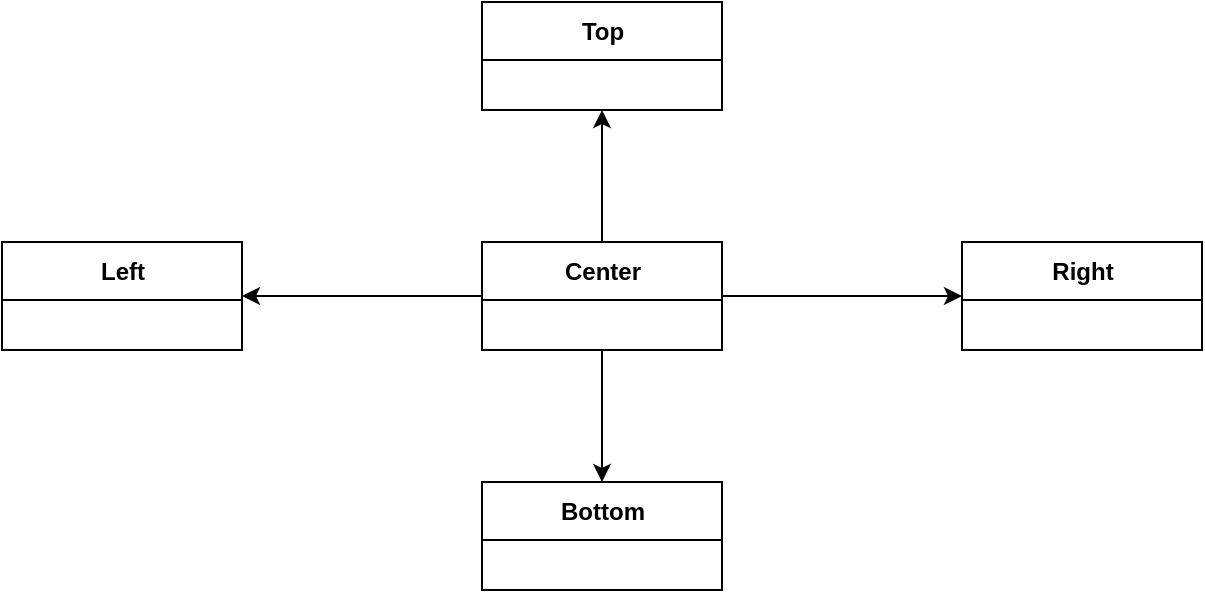 <mxfile>
    <diagram id="RpFYmOD_BcnMsxDmFIyq" name="主要クラス概要">
        <mxGraphModel dx="1121" dy="481" grid="1" gridSize="10" guides="1" tooltips="1" connect="1" arrows="1" fold="1" page="1" pageScale="1" pageWidth="1169" pageHeight="827" math="0" shadow="0">
            <root>
                <mxCell id="0"/>
                <mxCell id="1" parent="0"/>
                <mxCell id="EcerAdRlv5QST3N77vF3-5" style="edgeStyle=orthogonalEdgeStyle;rounded=0;orthogonalLoop=1;jettySize=auto;html=1;entryX=0;entryY=0.5;entryDx=0;entryDy=0;" edge="1" parent="1" source="5" target="x2cy4W83olCkN1aDR5FC-14">
                    <mxGeometry relative="1" as="geometry"/>
                </mxCell>
                <mxCell id="EcerAdRlv5QST3N77vF3-6" style="edgeStyle=orthogonalEdgeStyle;rounded=0;orthogonalLoop=1;jettySize=auto;html=1;entryX=1;entryY=0.5;entryDx=0;entryDy=0;" edge="1" parent="1" source="5" target="x2cy4W83olCkN1aDR5FC-13">
                    <mxGeometry relative="1" as="geometry"/>
                </mxCell>
                <mxCell id="EcerAdRlv5QST3N77vF3-7" style="edgeStyle=orthogonalEdgeStyle;rounded=0;orthogonalLoop=1;jettySize=auto;html=1;entryX=0.5;entryY=1;entryDx=0;entryDy=0;" edge="1" parent="1" source="5" target="x2cy4W83olCkN1aDR5FC-7">
                    <mxGeometry relative="1" as="geometry"/>
                </mxCell>
                <mxCell id="EcerAdRlv5QST3N77vF3-8" style="edgeStyle=orthogonalEdgeStyle;rounded=0;orthogonalLoop=1;jettySize=auto;html=1;" edge="1" parent="1" source="5" target="x2cy4W83olCkN1aDR5FC-12">
                    <mxGeometry relative="1" as="geometry"/>
                </mxCell>
                <mxCell id="5" value="Center" style="swimlane;fontStyle=1;align=center;verticalAlign=middle;childLayout=stackLayout;horizontal=1;startSize=29;horizontalStack=0;resizeParent=1;resizeParentMax=0;resizeLast=0;collapsible=0;marginBottom=0;html=1;" parent="1" vertex="1">
                    <mxGeometry x="400" y="240" width="120" height="54" as="geometry"/>
                </mxCell>
                <mxCell id="x2cy4W83olCkN1aDR5FC-7" value="Top" style="swimlane;fontStyle=1;align=center;verticalAlign=middle;childLayout=stackLayout;horizontal=1;startSize=29;horizontalStack=0;resizeParent=1;resizeParentMax=0;resizeLast=0;collapsible=0;marginBottom=0;html=1;" vertex="1" parent="1">
                    <mxGeometry x="400" y="120" width="120" height="54" as="geometry"/>
                </mxCell>
                <mxCell id="x2cy4W83olCkN1aDR5FC-12" value="Bottom" style="swimlane;fontStyle=1;align=center;verticalAlign=middle;childLayout=stackLayout;horizontal=1;startSize=29;horizontalStack=0;resizeParent=1;resizeParentMax=0;resizeLast=0;collapsible=0;marginBottom=0;html=1;" vertex="1" parent="1">
                    <mxGeometry x="400" y="360" width="120" height="54" as="geometry"/>
                </mxCell>
                <mxCell id="x2cy4W83olCkN1aDR5FC-13" value="Left" style="swimlane;fontStyle=1;align=center;verticalAlign=middle;childLayout=stackLayout;horizontal=1;startSize=29;horizontalStack=0;resizeParent=1;resizeParentMax=0;resizeLast=0;collapsible=0;marginBottom=0;html=1;" vertex="1" parent="1">
                    <mxGeometry x="160" y="240" width="120" height="54" as="geometry"/>
                </mxCell>
                <mxCell id="x2cy4W83olCkN1aDR5FC-14" value="Right" style="swimlane;fontStyle=1;align=center;verticalAlign=middle;childLayout=stackLayout;horizontal=1;startSize=29;horizontalStack=0;resizeParent=1;resizeParentMax=0;resizeLast=0;collapsible=0;marginBottom=0;html=1;" vertex="1" parent="1">
                    <mxGeometry x="640" y="240" width="120" height="54" as="geometry"/>
                </mxCell>
            </root>
        </mxGraphModel>
    </diagram>
    <diagram id="rrQuDNouf_YyUUG2s8bH" name="Topクラス概要">
        <mxGraphModel dx="1121" dy="481" grid="1" gridSize="10" guides="1" tooltips="1" connect="1" arrows="1" fold="1" page="1" pageScale="1" pageWidth="1169" pageHeight="827" math="0" shadow="0">
            <root>
                <mxCell id="FB9HXwfBE5hu0cVKkT1W-0"/>
                <mxCell id="FB9HXwfBE5hu0cVKkT1W-1" parent="FB9HXwfBE5hu0cVKkT1W-0"/>
                <mxCell id="W9epGnvoaajZB40m9MXd-0" style="edgeStyle=orthogonalEdgeStyle;rounded=0;orthogonalLoop=1;jettySize=auto;html=1;entryX=0;entryY=0.5;entryDx=0;entryDy=0;" edge="1" parent="FB9HXwfBE5hu0cVKkT1W-1" source="VBUCHWbq_ADSbDXC5AeN-0" target="VBUCHWbq_ADSbDXC5AeN-1">
                    <mxGeometry relative="1" as="geometry"/>
                </mxCell>
                <mxCell id="W9epGnvoaajZB40m9MXd-1" style="edgeStyle=orthogonalEdgeStyle;rounded=0;orthogonalLoop=1;jettySize=auto;html=1;entryX=1;entryY=0.5;entryDx=0;entryDy=0;" edge="1" parent="FB9HXwfBE5hu0cVKkT1W-1" source="VBUCHWbq_ADSbDXC5AeN-0" target="VBUCHWbq_ADSbDXC5AeN-2">
                    <mxGeometry relative="1" as="geometry"/>
                </mxCell>
                <mxCell id="VBUCHWbq_ADSbDXC5AeN-0" value="Top" style="swimlane;fontStyle=1;align=center;verticalAlign=middle;childLayout=stackLayout;horizontal=1;startSize=29;horizontalStack=0;resizeParent=1;resizeParentMax=0;resizeLast=0;collapsible=0;marginBottom=0;html=1;" vertex="1" parent="FB9HXwfBE5hu0cVKkT1W-1">
                    <mxGeometry x="440" y="200" width="120" height="54" as="geometry"/>
                </mxCell>
                <mxCell id="VBUCHWbq_ADSbDXC5AeN-1" value="TopRight" style="swimlane;fontStyle=1;align=center;verticalAlign=middle;childLayout=stackLayout;horizontal=1;startSize=29;horizontalStack=0;resizeParent=1;resizeParentMax=0;resizeLast=0;collapsible=0;marginBottom=0;html=1;" vertex="1" parent="FB9HXwfBE5hu0cVKkT1W-1">
                    <mxGeometry x="680" y="200" width="120" height="54" as="geometry"/>
                </mxCell>
                <mxCell id="VBUCHWbq_ADSbDXC5AeN-2" value="TopLeft" style="swimlane;fontStyle=1;align=center;verticalAlign=middle;childLayout=stackLayout;horizontal=1;startSize=29;horizontalStack=0;resizeParent=1;resizeParentMax=0;resizeLast=0;collapsible=0;marginBottom=0;html=1;" vertex="1" parent="FB9HXwfBE5hu0cVKkT1W-1">
                    <mxGeometry x="200" y="200" width="120" height="54" as="geometry"/>
                </mxCell>
                <mxCell id="olBolwa5GnNg-QHv-9e4-1" style="edgeStyle=orthogonalEdgeStyle;rounded=0;orthogonalLoop=1;jettySize=auto;html=1;entryX=0.5;entryY=1;entryDx=0;entryDy=0;" edge="1" parent="FB9HXwfBE5hu0cVKkT1W-1" source="olBolwa5GnNg-QHv-9e4-0" target="VBUCHWbq_ADSbDXC5AeN-0">
                    <mxGeometry relative="1" as="geometry"/>
                </mxCell>
                <mxCell id="olBolwa5GnNg-QHv-9e4-0" value="Center" style="swimlane;fontStyle=1;align=center;verticalAlign=middle;childLayout=stackLayout;horizontal=1;startSize=29;horizontalStack=0;resizeParent=1;resizeParentMax=0;resizeLast=0;collapsible=0;marginBottom=0;html=1;" vertex="1" parent="FB9HXwfBE5hu0cVKkT1W-1">
                    <mxGeometry x="440" y="320" width="120" height="54" as="geometry"/>
                </mxCell>
            </root>
        </mxGraphModel>
    </diagram>
</mxfile>
